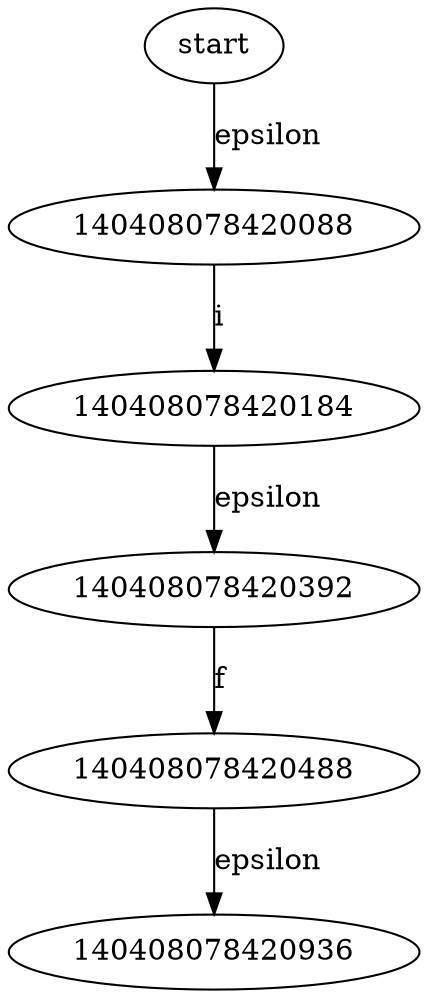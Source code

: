 //	File[/Users/lee/Main/Proj/On_BJTU/Compiler_Projects/LiaLEX/fa.cpp] Line[172]	2022-09-29 19:30
digraph NFA{ 
140408078420840 [label = start] 
140408078420088 -> 140408078420184 [label = "i" ] 
140408078420184 -> 140408078420392 [label = "epsilon" ] 
140408078420392 -> 140408078420488 [label = "f" ] 
140408078420488 -> 140408078420936 [label = "epsilon" ] 
140408078420840 -> 140408078420088 [label = "epsilon" ] 
} 
